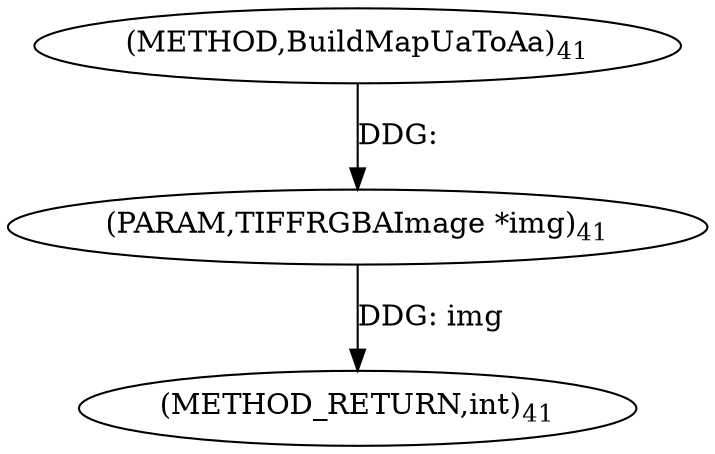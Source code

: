 digraph "BuildMapUaToAa" {  
"45572" [label = <(METHOD,BuildMapUaToAa)<SUB>41</SUB>> ]
"45574" [label = <(METHOD_RETURN,int)<SUB>41</SUB>> ]
"45573" [label = <(PARAM,TIFFRGBAImage *img)<SUB>41</SUB>> ]
  "45573" -> "45574"  [ label = "DDG: img"] 
  "45572" -> "45573"  [ label = "DDG: "] 
}
